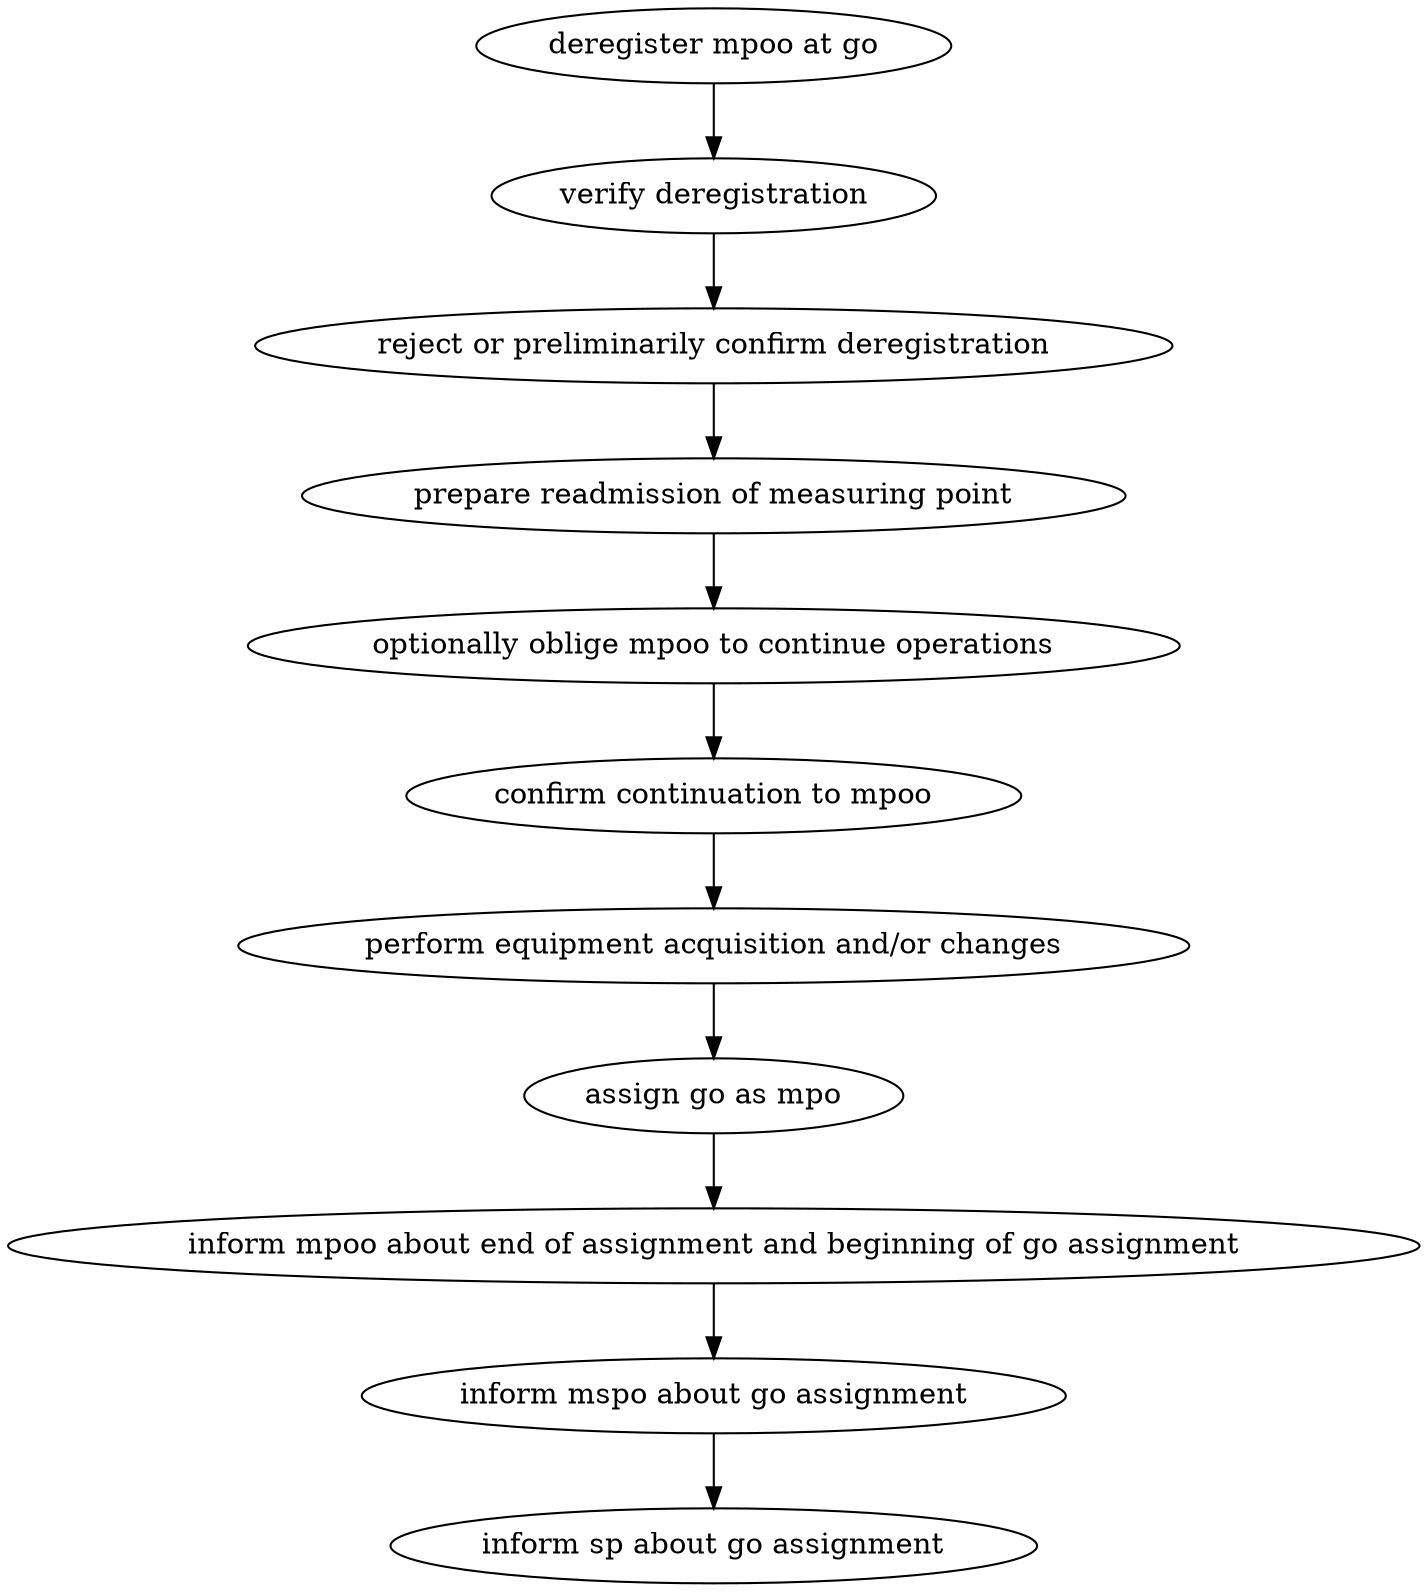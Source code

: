 strict digraph "doc-10.3" {
	graph [name="doc-10.3"];
	"deregister mpoo at go"	[attrs="{'type': 'Activity', 'label': 'deregister mpoo at go'}"];
	"verify deregistration"	[attrs="{'type': 'Activity', 'label': 'verify deregistration'}"];
	"deregister mpoo at go" -> "verify deregistration"	[attrs="{'type': 'flow', 'label': 'flow'}"];
	"reject or preliminarily confirm deregistration"	[attrs="{'type': 'Activity', 'label': 'reject or preliminarily confirm deregistration'}"];
	"verify deregistration" -> "reject or preliminarily confirm deregistration"	[attrs="{'type': 'flow', 'label': 'flow'}"];
	"prepare readmission of measuring point"	[attrs="{'type': 'Activity', 'label': 'prepare readmission of measuring point'}"];
	"reject or preliminarily confirm deregistration" -> "prepare readmission of measuring point"	[attrs="{'type': 'flow', 'label': 'flow'}"];
	"optionally oblige mpoo to continue operations"	[attrs="{'type': 'Activity', 'label': 'optionally oblige mpoo to continue operations'}"];
	"prepare readmission of measuring point" -> "optionally oblige mpoo to continue operations"	[attrs="{'type': 'flow', 'label': 'flow'}"];
	"confirm continuation to mpoo"	[attrs="{'type': 'Activity', 'label': 'confirm continuation to mpoo'}"];
	"optionally oblige mpoo to continue operations" -> "confirm continuation to mpoo"	[attrs="{'type': 'flow', 'label': 'flow'}"];
	"perform equipment acquisition and/or changes"	[attrs="{'type': 'Activity', 'label': 'perform equipment acquisition and/or changes'}"];
	"confirm continuation to mpoo" -> "perform equipment acquisition and/or changes"	[attrs="{'type': 'flow', 'label': 'flow'}"];
	"assign go as mpo"	[attrs="{'type': 'Activity', 'label': 'assign go as mpo'}"];
	"perform equipment acquisition and/or changes" -> "assign go as mpo"	[attrs="{'type': 'flow', 'label': 'flow'}"];
	"inform mpoo about end of assignment and beginning of go assignment"	[attrs="{'type': 'Activity', 'label': 'inform mpoo about end of assignment and beginning of go assignment'}"];
	"assign go as mpo" -> "inform mpoo about end of assignment and beginning of go assignment"	[attrs="{'type': 'flow', 'label': 'flow'}"];
	"inform mspo about go assignment"	[attrs="{'type': 'Activity', 'label': 'inform mspo about go assignment'}"];
	"inform mpoo about end of assignment and beginning of go assignment" -> "inform mspo about go assignment"	[attrs="{'type': 'flow', 'label': 'flow'}"];
	"inform sp about go assignment"	[attrs="{'type': 'Activity', 'label': 'inform sp about go assignment'}"];
	"inform mspo about go assignment" -> "inform sp about go assignment"	[attrs="{'type': 'flow', 'label': 'flow'}"];
}
